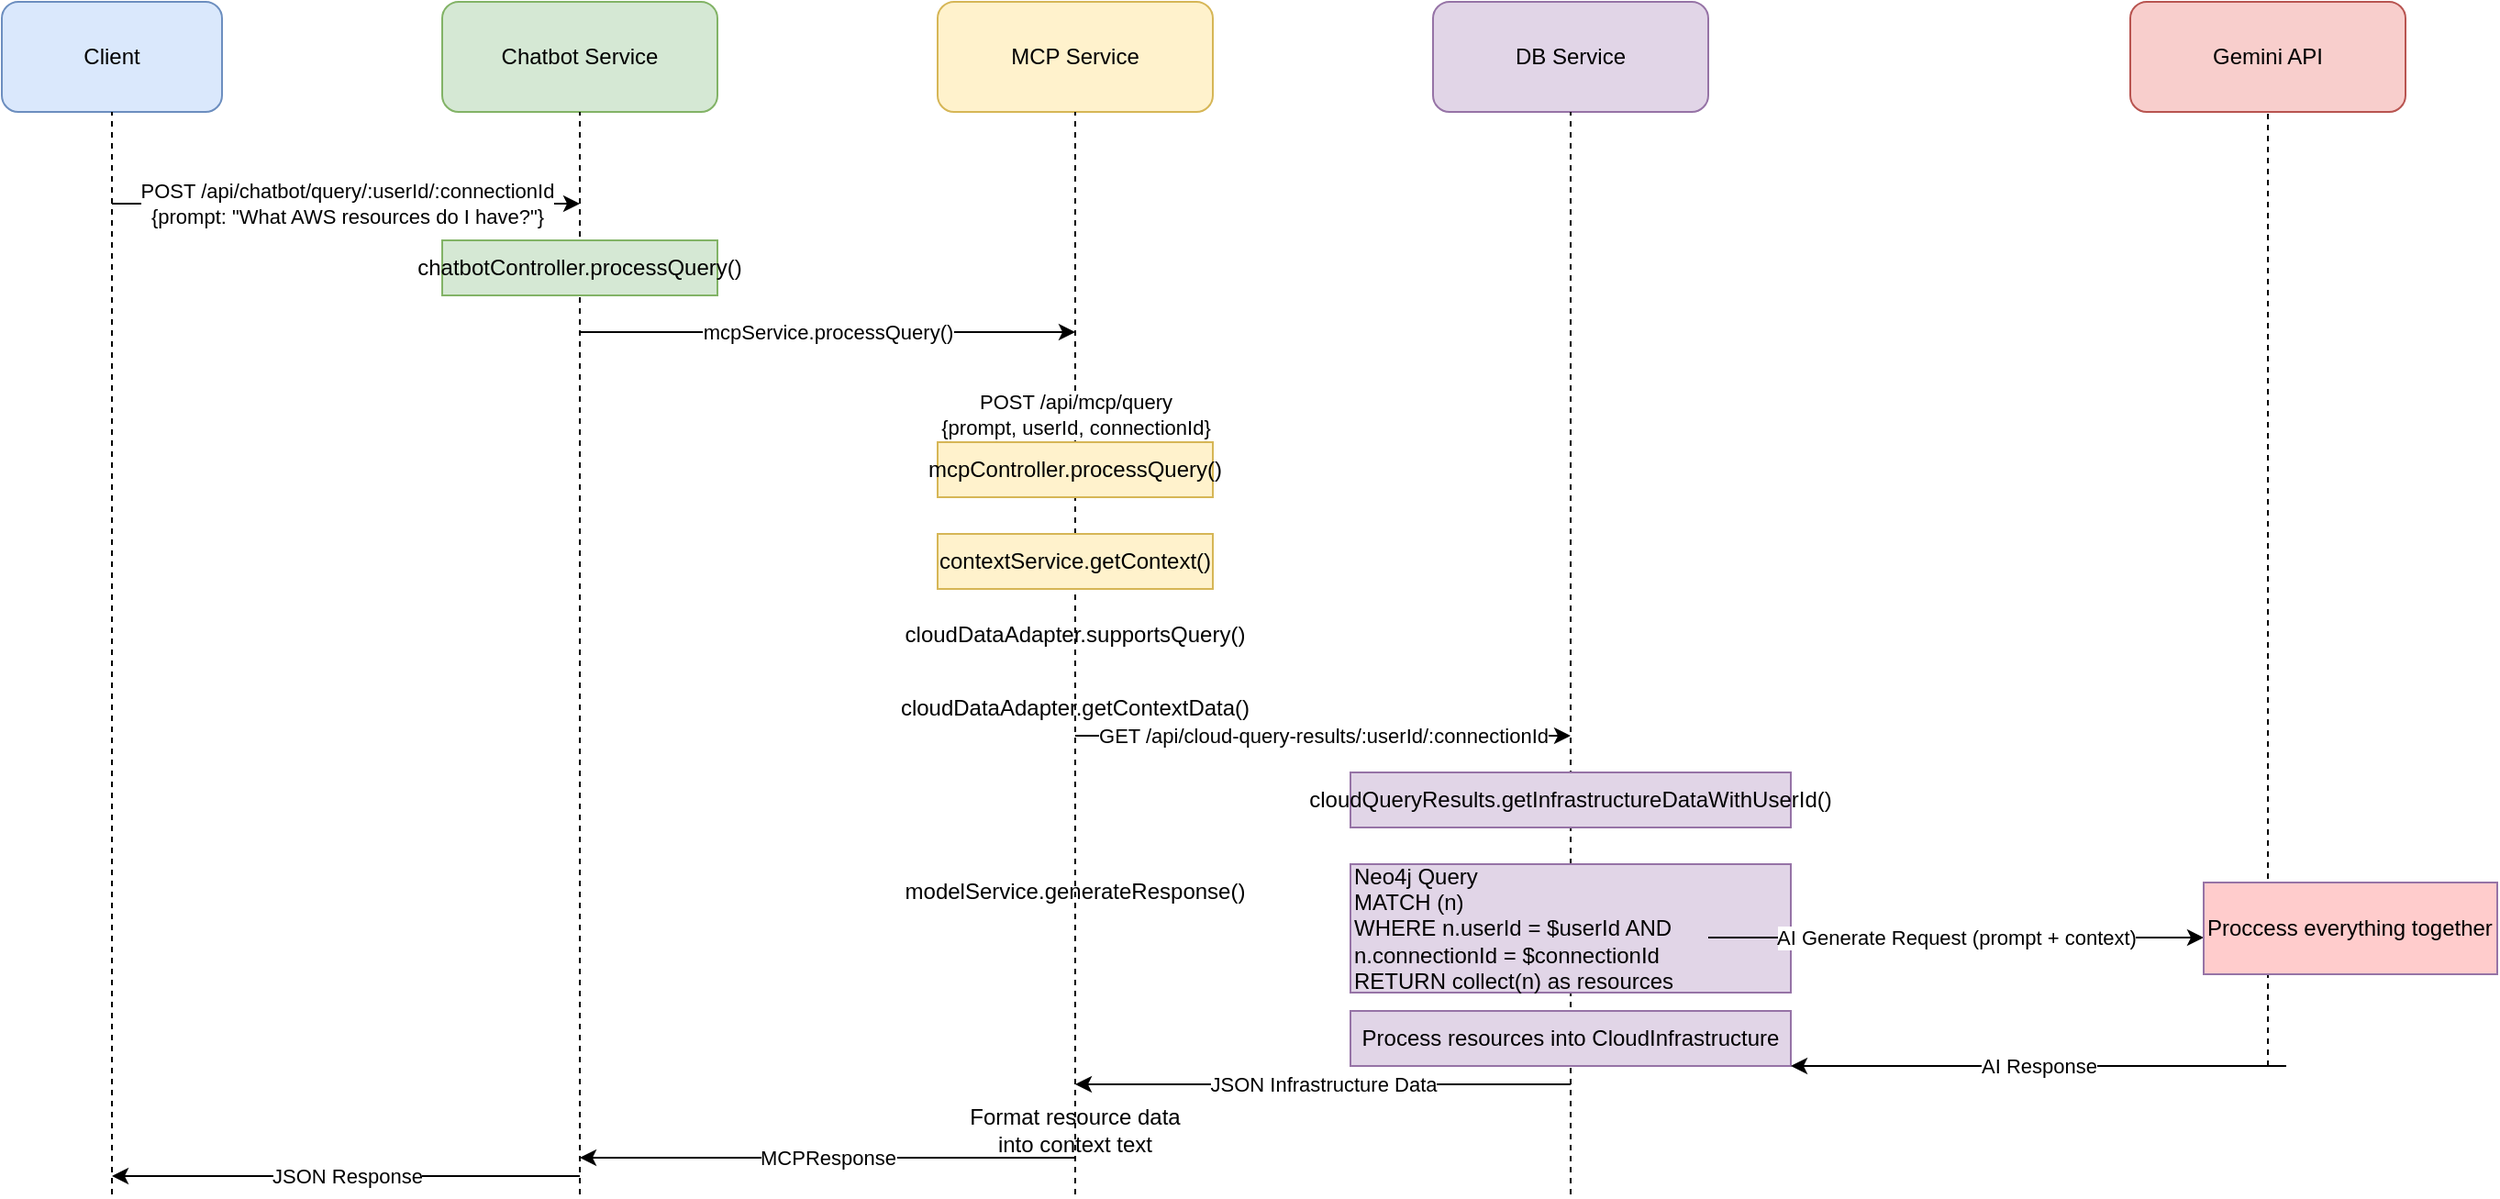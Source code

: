 <mxfile>
    <diagram name="Aurora Chatbot API Flow" id="C5RBs43odoN0VoZxAdvR">
        <mxGraphModel dx="1756" dy="1382" grid="1" gridSize="10" guides="1" tooltips="1" connect="1" arrows="1" fold="1" page="1" pageScale="1" pageWidth="1100" pageHeight="850" math="0" shadow="0">
            <root>
                <mxCell id="0"/>
                <mxCell id="1" parent="0"/>
                <mxCell id="2" value="Client" style="rounded=1;whiteSpace=wrap;html=1;fillColor=#dae8fc;strokeColor=#6c8ebf;" parent="1" vertex="1">
                    <mxGeometry x="50" y="50" width="120" height="60" as="geometry"/>
                </mxCell>
                <mxCell id="3" value="Chatbot Service" style="rounded=1;whiteSpace=wrap;html=1;fillColor=#d5e8d4;strokeColor=#82b366;" parent="1" vertex="1">
                    <mxGeometry x="290" y="50" width="150" height="60" as="geometry"/>
                </mxCell>
                <mxCell id="4" value="MCP Service" style="rounded=1;whiteSpace=wrap;html=1;fillColor=#fff2cc;strokeColor=#d6b656;" parent="1" vertex="1">
                    <mxGeometry x="560" y="50" width="150" height="60" as="geometry"/>
                </mxCell>
                <mxCell id="5" value="DB Service" style="rounded=1;whiteSpace=wrap;html=1;fillColor=#e1d5e7;strokeColor=#9673a6;" parent="1" vertex="1">
                    <mxGeometry x="830" y="50" width="150" height="60" as="geometry"/>
                </mxCell>
                <mxCell id="6" value="Gemini API" style="rounded=1;whiteSpace=wrap;html=1;fillColor=#f8cecc;strokeColor=#b85450;" parent="1" vertex="1">
                    <mxGeometry x="1210" y="50" width="150" height="60" as="geometry"/>
                </mxCell>
                <mxCell id="7" value="" style="endArrow=none;dashed=1;html=1;rounded=0;entryX=0.5;entryY=1;entryDx=0;entryDy=0;" parent="1" target="2" edge="1">
                    <mxGeometry width="50" height="50" relative="1" as="geometry">
                        <mxPoint x="110" y="700" as="sourcePoint"/>
                        <mxPoint x="160" y="150" as="targetPoint"/>
                    </mxGeometry>
                </mxCell>
                <mxCell id="8" value="" style="endArrow=none;dashed=1;html=1;rounded=0;entryX=0.5;entryY=1;entryDx=0;entryDy=0;" parent="1" target="3" edge="1">
                    <mxGeometry width="50" height="50" relative="1" as="geometry">
                        <mxPoint x="365" y="700" as="sourcePoint"/>
                        <mxPoint x="120" y="120" as="targetPoint"/>
                    </mxGeometry>
                </mxCell>
                <mxCell id="9" value="" style="endArrow=none;dashed=1;html=1;rounded=0;entryX=0.5;entryY=1;entryDx=0;entryDy=0;" parent="1" target="4" edge="1">
                    <mxGeometry width="50" height="50" relative="1" as="geometry">
                        <mxPoint x="635" y="700" as="sourcePoint"/>
                        <mxPoint x="375" y="120" as="targetPoint"/>
                    </mxGeometry>
                </mxCell>
                <mxCell id="10" value="" style="endArrow=none;dashed=1;html=1;rounded=0;entryX=0.5;entryY=1;entryDx=0;entryDy=0;" parent="1" target="5" edge="1">
                    <mxGeometry width="50" height="50" relative="1" as="geometry">
                        <mxPoint x="905" y="700" as="sourcePoint"/>
                        <mxPoint x="645" y="120" as="targetPoint"/>
                    </mxGeometry>
                </mxCell>
                <mxCell id="11" value="" style="endArrow=none;dashed=1;html=1;rounded=0;entryX=0.5;entryY=1;entryDx=0;entryDy=0;" parent="1" target="6" edge="1">
                    <mxGeometry width="50" height="50" relative="1" as="geometry">
                        <mxPoint x="1285" y="630" as="sourcePoint"/>
                        <mxPoint x="1045" y="120" as="targetPoint"/>
                    </mxGeometry>
                </mxCell>
                <mxCell id="12" value="POST /api/chatbot/query/:userId/:connectionId&#xa;{prompt: &quot;What AWS resources do I have?&quot;}" style="endArrow=classic;html=1;rounded=0;" parent="1" edge="1">
                    <mxGeometry width="50" height="50" relative="1" as="geometry">
                        <mxPoint x="110" y="160" as="sourcePoint"/>
                        <mxPoint x="365" y="160" as="targetPoint"/>
                    </mxGeometry>
                </mxCell>
                <mxCell id="13" value="chatbotController.processQuery()" style="rounded=0;whiteSpace=wrap;html=1;fillColor=#d5e8d4;strokeColor=#82b366;" parent="1" vertex="1">
                    <mxGeometry x="290" y="180" width="150" height="30" as="geometry"/>
                </mxCell>
                <mxCell id="14" value="mcpService.processQuery()" style="endArrow=classic;html=1;rounded=0;" parent="1" edge="1">
                    <mxGeometry width="50" height="50" relative="1" as="geometry">
                        <mxPoint x="365" y="230" as="sourcePoint"/>
                        <mxPoint x="635" y="230" as="targetPoint"/>
                    </mxGeometry>
                </mxCell>
                <mxCell id="15" value="POST /api/mcp/query&#xa;{prompt, userId, connectionId}" style="endArrow=classic;html=1;rounded=0;" parent="1" edge="1">
                    <mxGeometry width="50" height="50" relative="1" as="geometry">
                        <mxPoint x="635" y="260" as="sourcePoint"/>
                        <mxPoint x="635" y="290" as="targetPoint"/>
                    </mxGeometry>
                </mxCell>
                <mxCell id="16" value="mcpController.processQuery()" style="rounded=0;whiteSpace=wrap;html=1;fillColor=#fff2cc;strokeColor=#d6b656;" parent="1" vertex="1">
                    <mxGeometry x="560" y="290" width="150" height="30" as="geometry"/>
                </mxCell>
                <mxCell id="17" value="contextService.getContext()" style="rounded=0;whiteSpace=wrap;html=1;fillColor=#fff2cc;strokeColor=#d6b656;" parent="1" vertex="1">
                    <mxGeometry x="560" y="340" width="150" height="30" as="geometry"/>
                </mxCell>
                <mxCell id="18" value="cloudDataAdapter.supportsQuery()" style="text;html=1;strokeColor=none;fillColor=none;align=center;verticalAlign=middle;whiteSpace=wrap;rounded=0;" parent="1" vertex="1">
                    <mxGeometry x="535" y="380" width="200" height="30" as="geometry"/>
                </mxCell>
                <mxCell id="19" value="cloudDataAdapter.getContextData()" style="text;html=1;strokeColor=none;fillColor=none;align=center;verticalAlign=middle;whiteSpace=wrap;rounded=0;" parent="1" vertex="1">
                    <mxGeometry x="535" y="420" width="200" height="30" as="geometry"/>
                </mxCell>
                <mxCell id="20" value="GET /api/cloud-query-results/:userId/:connectionId" style="endArrow=classic;html=1;rounded=0;" parent="1" edge="1">
                    <mxGeometry width="50" height="50" relative="1" as="geometry">
                        <mxPoint x="635" y="450" as="sourcePoint"/>
                        <mxPoint x="905" y="450" as="targetPoint"/>
                    </mxGeometry>
                </mxCell>
                <mxCell id="21" value="cloudQueryResults.getInfrastructureDataWithUserId()" style="rounded=0;whiteSpace=wrap;html=1;fillColor=#e1d5e7;strokeColor=#9673a6;" parent="1" vertex="1">
                    <mxGeometry x="785" y="470" width="240" height="30" as="geometry"/>
                </mxCell>
                <mxCell id="22" value="Neo4j Query&#xa;MATCH (n)&#xa;WHERE n.userId = $userId AND&#xa;      n.connectionId = $connectionId&#xa;RETURN collect(n) as resources" style="rounded=0;whiteSpace=wrap;html=1;fillColor=#e1d5e7;strokeColor=#9673a6;align=left;" parent="1" vertex="1">
                    <mxGeometry x="785" y="520" width="240" height="70" as="geometry"/>
                </mxCell>
                <mxCell id="23" value="Process resources into CloudInfrastructure" style="rounded=0;whiteSpace=wrap;html=1;fillColor=#e1d5e7;strokeColor=#9673a6;" parent="1" vertex="1">
                    <mxGeometry x="785" y="600" width="240" height="30" as="geometry"/>
                </mxCell>
                <mxCell id="24" value="JSON Infrastructure Data" style="endArrow=classic;html=1;rounded=0;" parent="1" edge="1">
                    <mxGeometry width="50" height="50" relative="1" as="geometry">
                        <mxPoint x="905" y="640" as="sourcePoint"/>
                        <mxPoint x="635" y="640" as="targetPoint"/>
                    </mxGeometry>
                </mxCell>
                <mxCell id="25" value="Format resource data&#xa;into context text" style="text;html=1;strokeColor=none;fillColor=none;align=center;verticalAlign=middle;whiteSpace=wrap;rounded=0;" parent="1" vertex="1">
                    <mxGeometry x="535" y="650" width="200" height="30" as="geometry"/>
                </mxCell>
                <mxCell id="26" value="modelService.generateResponse()" style="text;html=1;strokeColor=none;fillColor=none;align=center;verticalAlign=middle;whiteSpace=wrap;rounded=0;" parent="1" vertex="1">
                    <mxGeometry x="535" y="520" width="200" height="30" as="geometry"/>
                </mxCell>
                <mxCell id="27" value="AI Generate Request (prompt + context)" style="endArrow=classic;html=1;rounded=0;" parent="1" edge="1">
                    <mxGeometry width="50" height="50" relative="1" as="geometry">
                        <mxPoint x="980" y="560" as="sourcePoint"/>
                        <mxPoint x="1250" y="560" as="targetPoint"/>
                    </mxGeometry>
                </mxCell>
                <mxCell id="28" value="AI Response" style="endArrow=classic;html=1;rounded=0;" parent="1" edge="1">
                    <mxGeometry width="50" height="50" relative="1" as="geometry">
                        <mxPoint x="1295" y="630" as="sourcePoint"/>
                        <mxPoint x="1025" y="630" as="targetPoint"/>
                    </mxGeometry>
                </mxCell>
                <mxCell id="29" value="MCPResponse" style="endArrow=classic;html=1;rounded=0;" parent="1" edge="1">
                    <mxGeometry width="50" height="50" relative="1" as="geometry">
                        <mxPoint x="635" y="680" as="sourcePoint"/>
                        <mxPoint x="365" y="680" as="targetPoint"/>
                    </mxGeometry>
                </mxCell>
                <mxCell id="30" value="JSON Response" style="endArrow=classic;html=1;rounded=0;" parent="1" edge="1">
                    <mxGeometry width="50" height="50" relative="1" as="geometry">
                        <mxPoint x="365" y="690" as="sourcePoint"/>
                        <mxPoint x="110" y="690" as="targetPoint"/>
                    </mxGeometry>
                </mxCell>
                <mxCell id="31" value="Proccess everything together" style="rounded=0;whiteSpace=wrap;html=1;fillColor=#FFCCCC;strokeColor=#9673a6;align=left;" vertex="1" parent="1">
                    <mxGeometry x="1250" y="530" width="160" height="50" as="geometry"/>
                </mxCell>
            </root>
        </mxGraphModel>
    </diagram>
</mxfile>